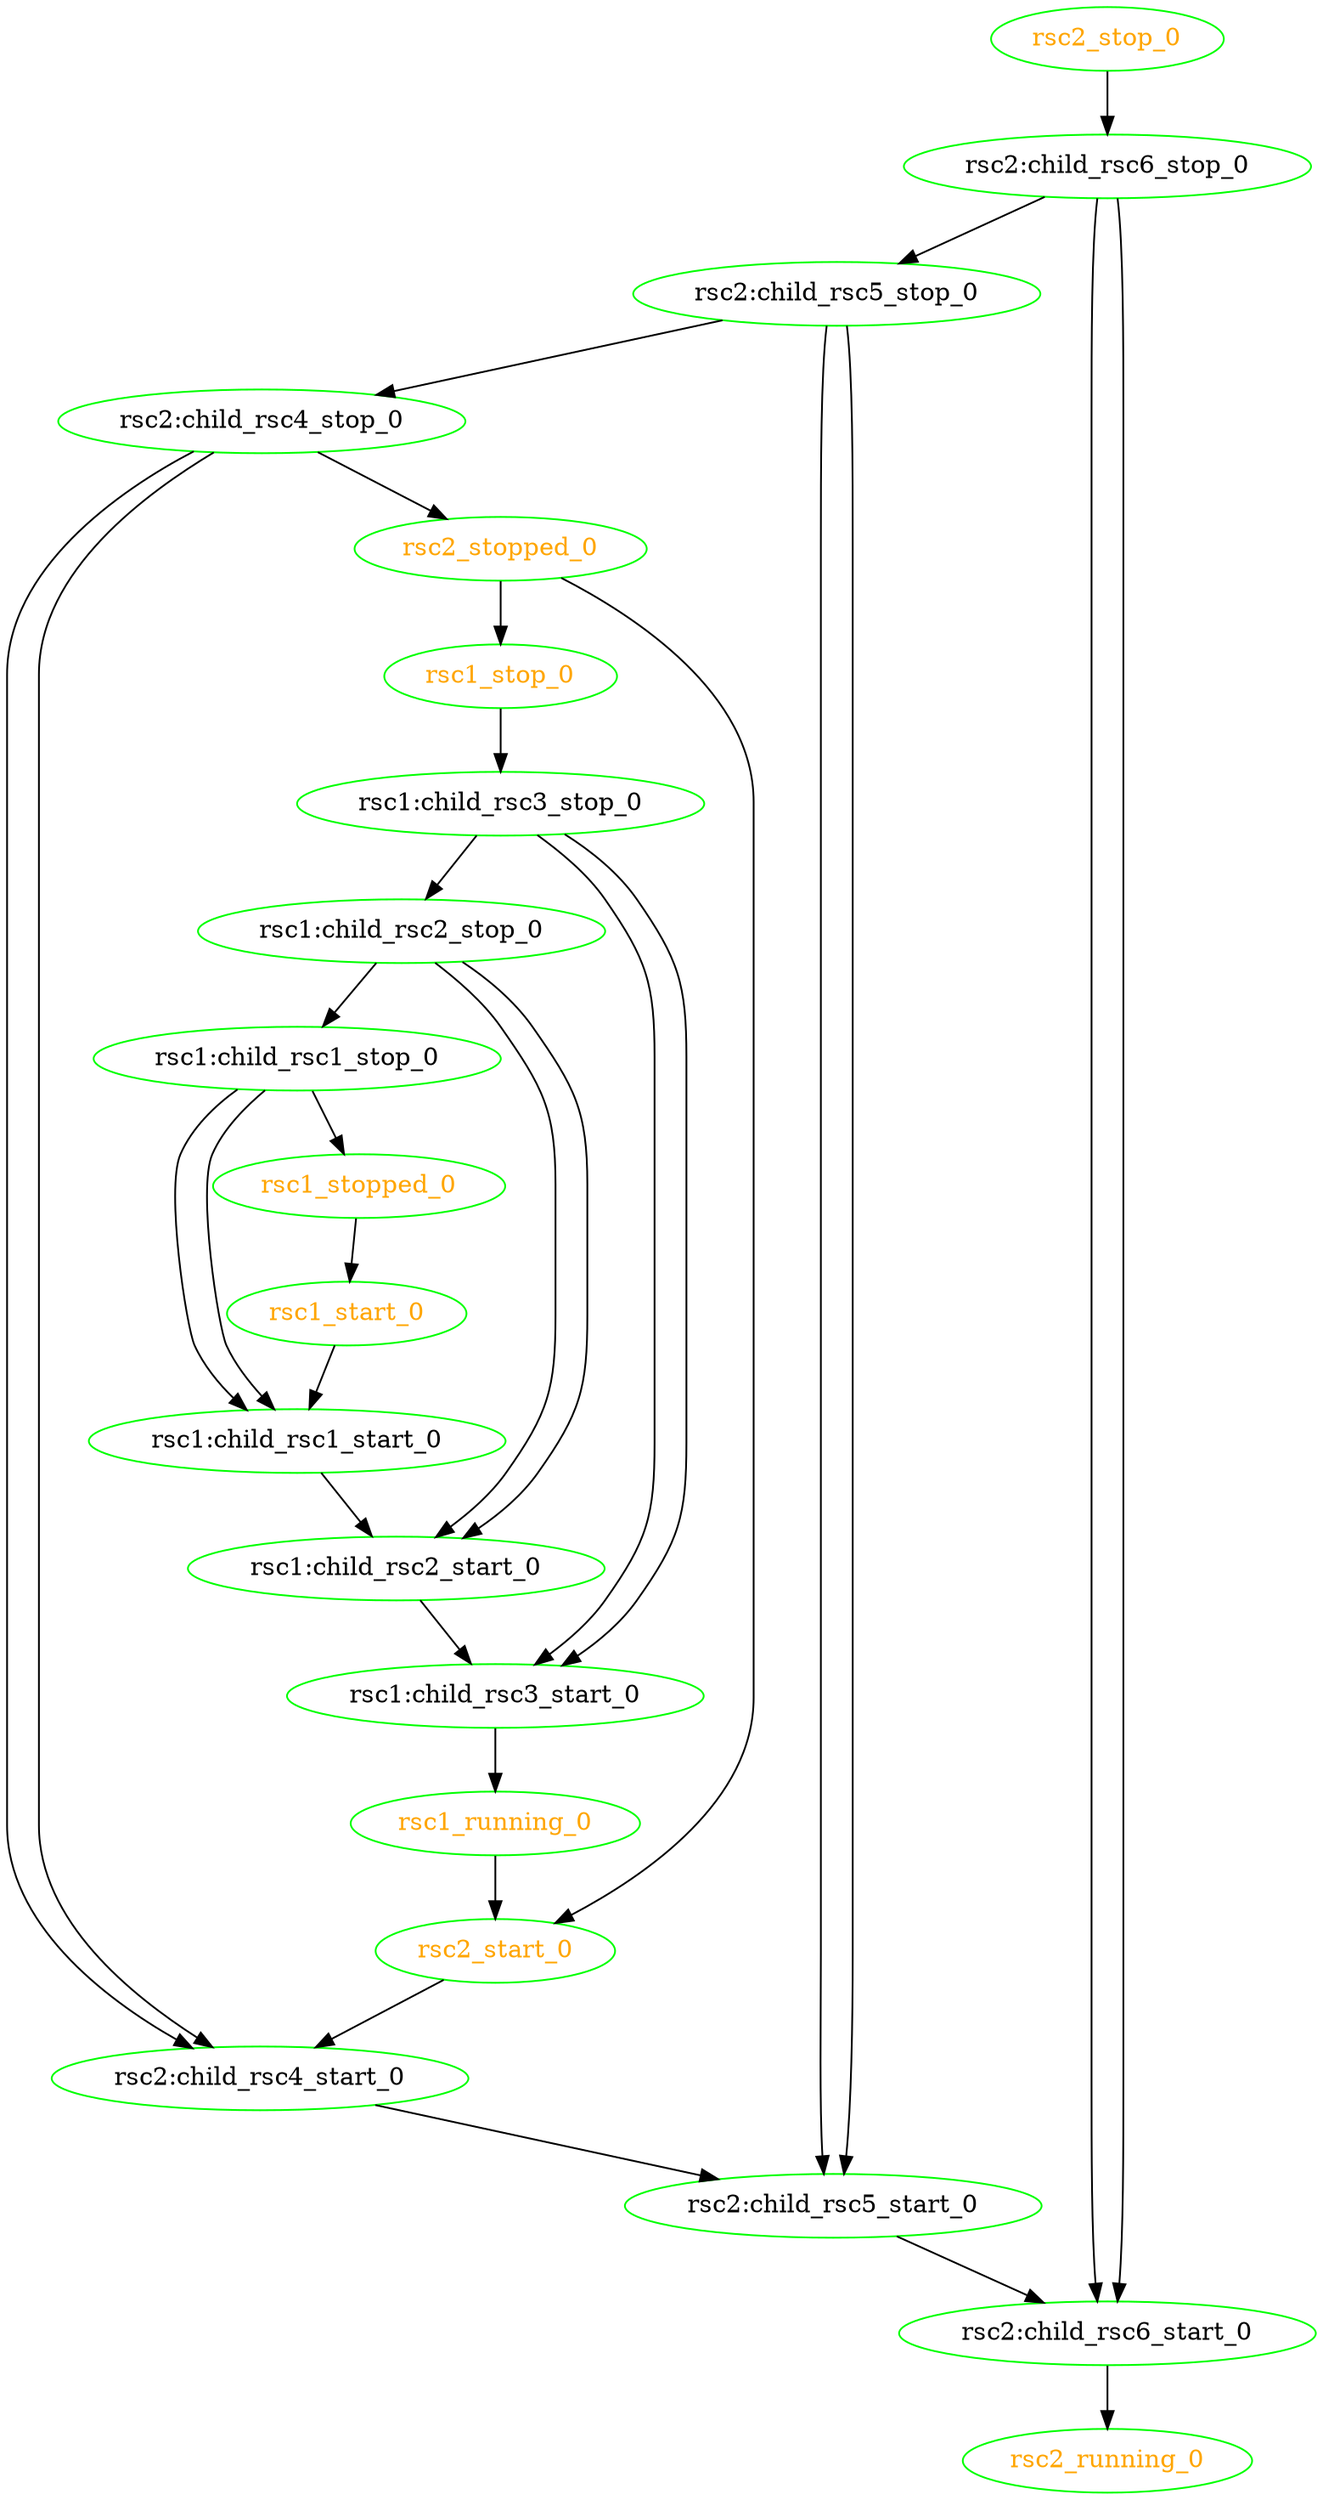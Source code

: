 digraph "g" {
	size = "30,30"
"rsc1:child_rsc1_stop_0" [ color="green" ]
"rsc1:child_rsc1_start_0" [ color="green" ]
"rsc1:child_rsc2_stop_0" [ color="green" ]
"rsc1:child_rsc2_start_0" [ color="green" ]
"rsc1:child_rsc3_stop_0" [ color="green" ]
"rsc1:child_rsc3_start_0" [ color="green" ]
"rsc1_start_0" [ color="green" fontcolor="orange" ]
"rsc1_running_0" [ color="green" fontcolor="orange" ]
"rsc1_stop_0" [ color="green" fontcolor="orange" ]
"rsc1_stopped_0" [ color="green" fontcolor="orange" ]
"rsc2:child_rsc4_stop_0" [ color="green" ]
"rsc2:child_rsc4_start_0" [ color="green" ]
"rsc2:child_rsc5_stop_0" [ color="green" ]
"rsc2:child_rsc5_start_0" [ color="green" ]
"rsc2:child_rsc6_stop_0" [ color="green" ]
"rsc2:child_rsc6_start_0" [ color="green" ]
"rsc2_start_0" [ color="green" fontcolor="orange" ]
"rsc2_running_0" [ color="green" fontcolor="orange" ]
"rsc2_stop_0" [ color="green" fontcolor="orange" ]
"rsc2_stopped_0" [ color="green" fontcolor="orange" ]
"rsc1:child_rsc2_stop_0" -> "rsc1:child_rsc1_stop_0"
"rsc1:child_rsc1_stop_0" -> "rsc1:child_rsc1_start_0"
"rsc1:child_rsc1_stop_0" -> "rsc1:child_rsc1_start_0"
"rsc1_start_0" -> "rsc1:child_rsc1_start_0"
"rsc1:child_rsc3_stop_0" -> "rsc1:child_rsc2_stop_0"
"rsc1:child_rsc1_start_0" -> "rsc1:child_rsc2_start_0"
"rsc1:child_rsc2_stop_0" -> "rsc1:child_rsc2_start_0"
"rsc1:child_rsc2_stop_0" -> "rsc1:child_rsc2_start_0"
"rsc1_stop_0" -> "rsc1:child_rsc3_stop_0"
"rsc1:child_rsc2_start_0" -> "rsc1:child_rsc3_start_0"
"rsc1:child_rsc3_stop_0" -> "rsc1:child_rsc3_start_0"
"rsc1:child_rsc3_stop_0" -> "rsc1:child_rsc3_start_0"
"rsc1_stopped_0" -> "rsc1_start_0"
"rsc1:child_rsc3_start_0" -> "rsc1_running_0"
"rsc2_stopped_0" -> "rsc1_stop_0"
"rsc1:child_rsc1_stop_0" -> "rsc1_stopped_0"
"rsc2:child_rsc5_stop_0" -> "rsc2:child_rsc4_stop_0"
"rsc2:child_rsc4_stop_0" -> "rsc2:child_rsc4_start_0"
"rsc2:child_rsc4_stop_0" -> "rsc2:child_rsc4_start_0"
"rsc2_start_0" -> "rsc2:child_rsc4_start_0"
"rsc2:child_rsc6_stop_0" -> "rsc2:child_rsc5_stop_0"
"rsc2:child_rsc4_start_0" -> "rsc2:child_rsc5_start_0"
"rsc2:child_rsc5_stop_0" -> "rsc2:child_rsc5_start_0"
"rsc2:child_rsc5_stop_0" -> "rsc2:child_rsc5_start_0"
"rsc2_stop_0" -> "rsc2:child_rsc6_stop_0"
"rsc2:child_rsc5_start_0" -> "rsc2:child_rsc6_start_0"
"rsc2:child_rsc6_stop_0" -> "rsc2:child_rsc6_start_0"
"rsc2:child_rsc6_stop_0" -> "rsc2:child_rsc6_start_0"
"rsc1_running_0" -> "rsc2_start_0"
"rsc2_stopped_0" -> "rsc2_start_0"
"rsc2:child_rsc6_start_0" -> "rsc2_running_0"
"rsc2:child_rsc4_stop_0" -> "rsc2_stopped_0"
}
